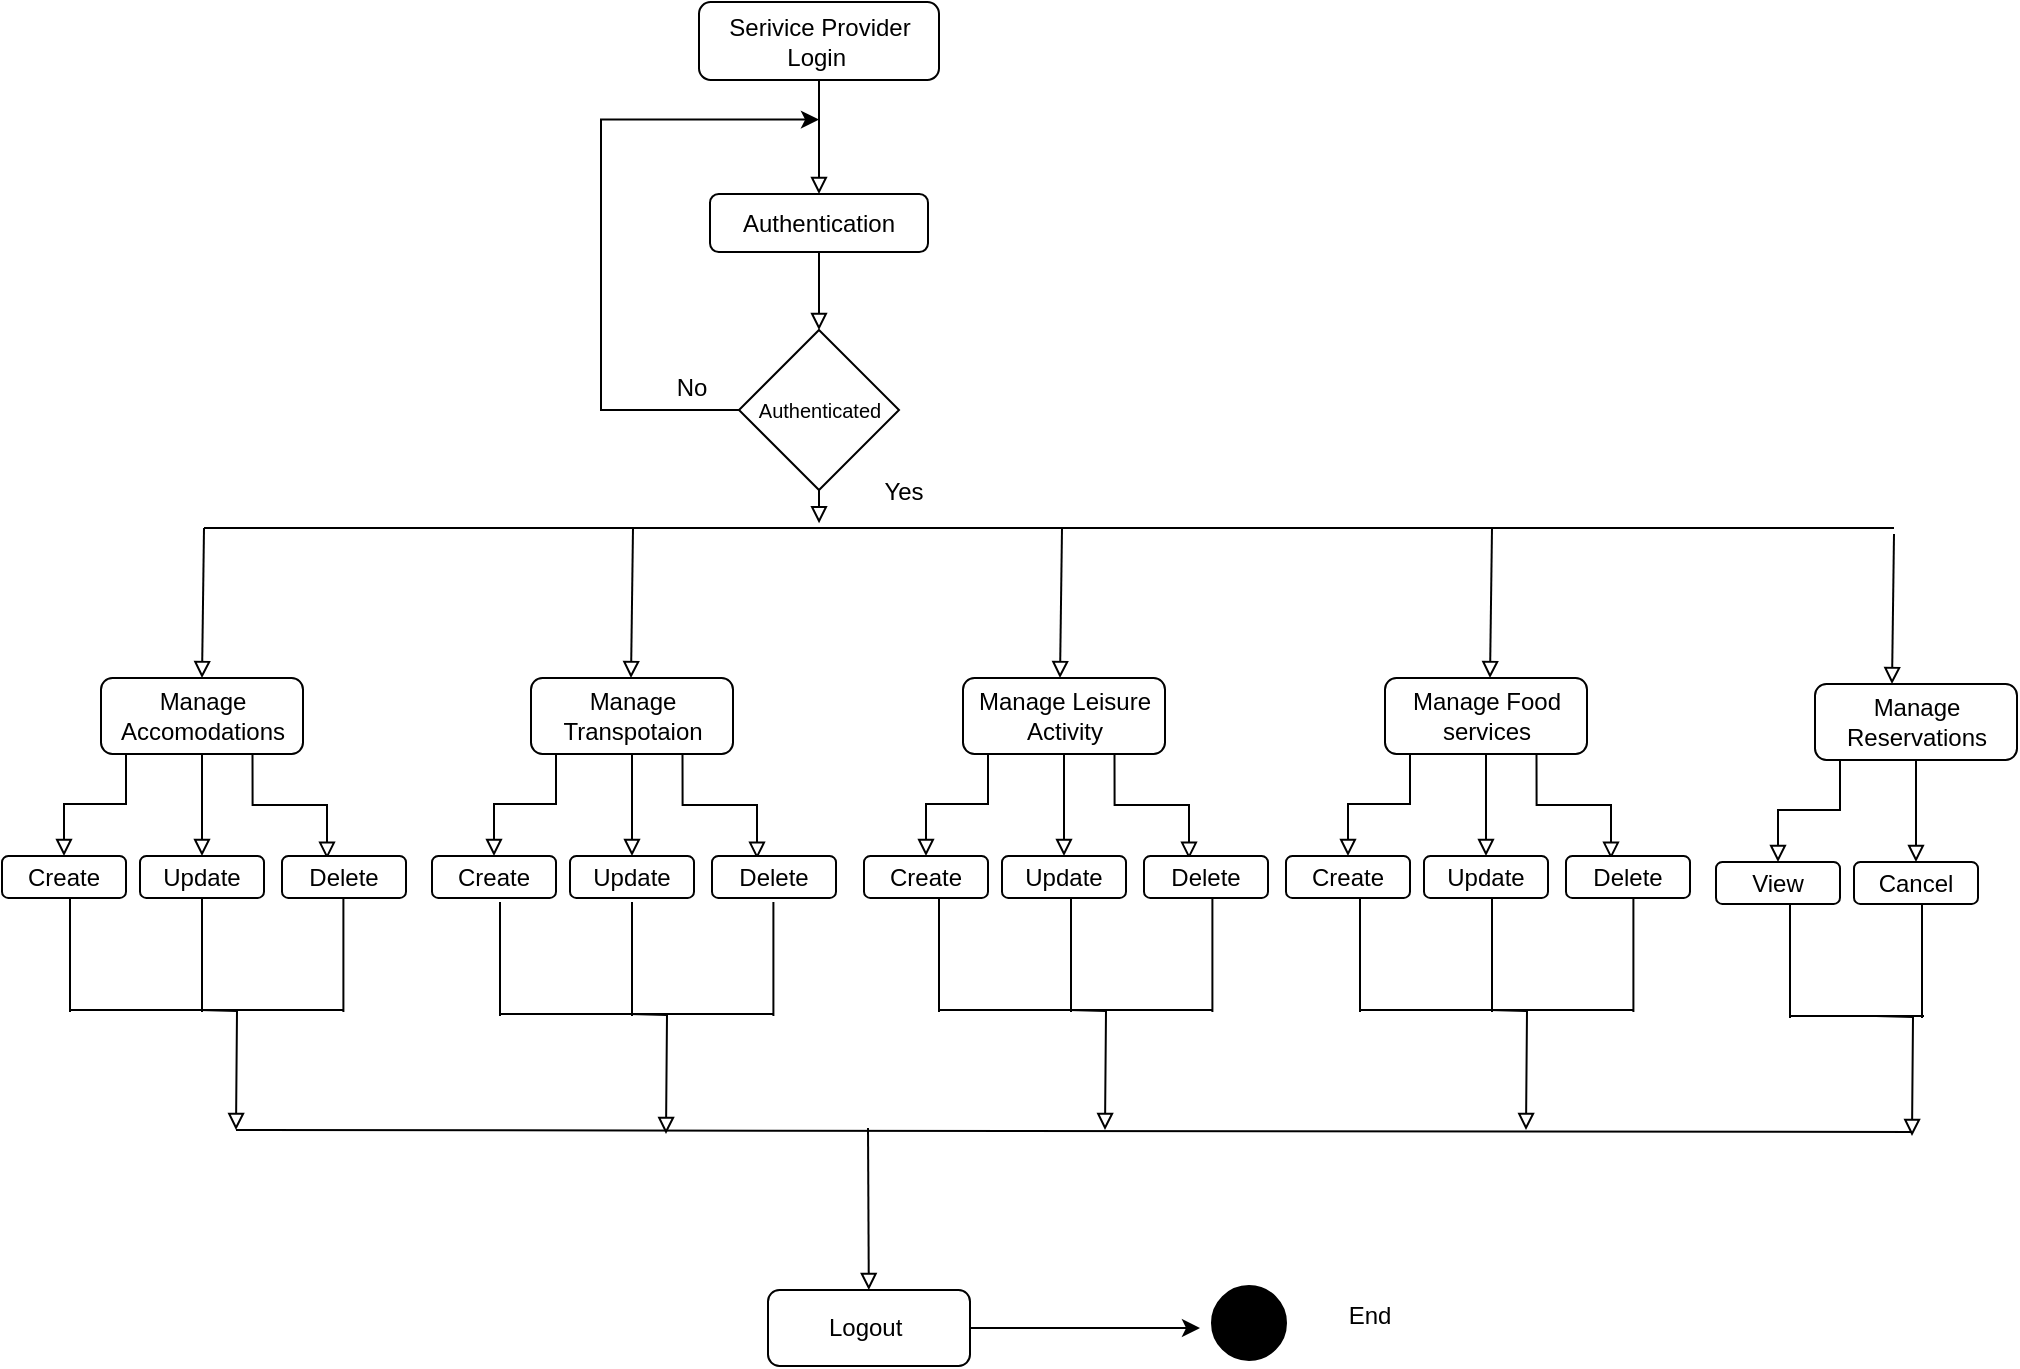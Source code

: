 <mxfile version="21.1.2" type="device">
  <diagram id="EMrtGi0U3tdq9u1__j4z" name="Page-1">
    <mxGraphModel dx="950" dy="59" grid="0" gridSize="10" guides="1" tooltips="1" connect="1" arrows="1" fold="1" page="1" pageScale="1" pageWidth="850" pageHeight="1100" math="0" shadow="0">
      <root>
        <mxCell id="0" />
        <mxCell id="1" parent="0" />
        <mxCell id="ZRSunYi8uTQ0CrSBALGP-197" style="edgeStyle=orthogonalEdgeStyle;rounded=0;orthogonalLoop=1;jettySize=auto;html=1;exitX=0.5;exitY=1;exitDx=0;exitDy=0;entryX=0.5;entryY=0;entryDx=0;entryDy=0;endArrow=block;endFill=0;" edge="1" parent="1" source="ZRSunYi8uTQ0CrSBALGP-195" target="ZRSunYi8uTQ0CrSBALGP-196">
          <mxGeometry relative="1" as="geometry" />
        </mxCell>
        <mxCell id="ZRSunYi8uTQ0CrSBALGP-195" value="Serivice Provider Login&amp;nbsp;" style="rounded=1;whiteSpace=wrap;html=1;" vertex="1" parent="1">
          <mxGeometry x="314.5" y="19" width="120" height="39" as="geometry" />
        </mxCell>
        <mxCell id="ZRSunYi8uTQ0CrSBALGP-199" style="edgeStyle=orthogonalEdgeStyle;rounded=0;orthogonalLoop=1;jettySize=auto;html=1;exitX=0.5;exitY=1;exitDx=0;exitDy=0;entryX=0.5;entryY=0;entryDx=0;entryDy=0;endArrow=block;endFill=0;" edge="1" parent="1" source="ZRSunYi8uTQ0CrSBALGP-196" target="ZRSunYi8uTQ0CrSBALGP-198">
          <mxGeometry relative="1" as="geometry" />
        </mxCell>
        <mxCell id="ZRSunYi8uTQ0CrSBALGP-196" value="Authentication" style="rounded=1;whiteSpace=wrap;html=1;" vertex="1" parent="1">
          <mxGeometry x="320" y="115" width="109" height="29" as="geometry" />
        </mxCell>
        <mxCell id="ZRSunYi8uTQ0CrSBALGP-200" style="edgeStyle=orthogonalEdgeStyle;rounded=0;orthogonalLoop=1;jettySize=auto;html=1;" edge="1" parent="1" source="ZRSunYi8uTQ0CrSBALGP-198">
          <mxGeometry relative="1" as="geometry">
            <mxPoint x="374.5" y="77.81" as="targetPoint" />
            <Array as="points">
              <mxPoint x="265.5" y="223" />
              <mxPoint x="265.5" y="78" />
            </Array>
          </mxGeometry>
        </mxCell>
        <mxCell id="ZRSunYi8uTQ0CrSBALGP-238" style="edgeStyle=orthogonalEdgeStyle;rounded=0;orthogonalLoop=1;jettySize=auto;html=1;exitX=0.5;exitY=1;exitDx=0;exitDy=0;endArrow=block;endFill=0;" edge="1" parent="1" source="ZRSunYi8uTQ0CrSBALGP-198">
          <mxGeometry relative="1" as="geometry">
            <mxPoint x="374.538" y="279.615" as="targetPoint" />
          </mxGeometry>
        </mxCell>
        <mxCell id="ZRSunYi8uTQ0CrSBALGP-198" value="&lt;font style=&quot;font-size: 10px;&quot;&gt;Authenticated&lt;/font&gt;" style="rhombus;whiteSpace=wrap;html=1;" vertex="1" parent="1">
          <mxGeometry x="334.5" y="183" width="80" height="80" as="geometry" />
        </mxCell>
        <mxCell id="ZRSunYi8uTQ0CrSBALGP-201" value="No" style="text;html=1;strokeColor=none;fillColor=none;align=center;verticalAlign=middle;whiteSpace=wrap;rounded=0;" vertex="1" parent="1">
          <mxGeometry x="280.5" y="197" width="60" height="30" as="geometry" />
        </mxCell>
        <mxCell id="ZRSunYi8uTQ0CrSBALGP-203" value="Yes" style="text;html=1;strokeColor=none;fillColor=none;align=center;verticalAlign=middle;whiteSpace=wrap;rounded=0;" vertex="1" parent="1">
          <mxGeometry x="386.5" y="249" width="60" height="30" as="geometry" />
        </mxCell>
        <mxCell id="ZRSunYi8uTQ0CrSBALGP-213" style="edgeStyle=orthogonalEdgeStyle;rounded=0;orthogonalLoop=1;jettySize=auto;html=1;exitX=0.5;exitY=1;exitDx=0;exitDy=0;entryX=0.5;entryY=0;entryDx=0;entryDy=0;endArrow=block;endFill=0;" edge="1" parent="1" source="ZRSunYi8uTQ0CrSBALGP-204" target="ZRSunYi8uTQ0CrSBALGP-209">
          <mxGeometry relative="1" as="geometry">
            <Array as="points">
              <mxPoint x="28" y="395" />
              <mxPoint x="28" y="420" />
              <mxPoint x="-3" y="420" />
            </Array>
          </mxGeometry>
        </mxCell>
        <mxCell id="ZRSunYi8uTQ0CrSBALGP-214" style="edgeStyle=orthogonalEdgeStyle;rounded=0;orthogonalLoop=1;jettySize=auto;html=1;exitX=0.5;exitY=1;exitDx=0;exitDy=0;entryX=0.5;entryY=0;entryDx=0;entryDy=0;endArrow=block;endFill=0;" edge="1" parent="1" source="ZRSunYi8uTQ0CrSBALGP-204" target="ZRSunYi8uTQ0CrSBALGP-210">
          <mxGeometry relative="1" as="geometry" />
        </mxCell>
        <mxCell id="ZRSunYi8uTQ0CrSBALGP-215" style="edgeStyle=orthogonalEdgeStyle;rounded=0;orthogonalLoop=1;jettySize=auto;html=1;exitX=0.75;exitY=1;exitDx=0;exitDy=0;entryX=0.363;entryY=0.068;entryDx=0;entryDy=0;entryPerimeter=0;endArrow=block;endFill=0;" edge="1" parent="1" source="ZRSunYi8uTQ0CrSBALGP-204" target="ZRSunYi8uTQ0CrSBALGP-211">
          <mxGeometry relative="1" as="geometry" />
        </mxCell>
        <mxCell id="ZRSunYi8uTQ0CrSBALGP-204" value="Manage Accomodations" style="rounded=1;whiteSpace=wrap;html=1;" vertex="1" parent="1">
          <mxGeometry x="15.5" y="357" width="101" height="38" as="geometry" />
        </mxCell>
        <mxCell id="ZRSunYi8uTQ0CrSBALGP-209" value="Create" style="rounded=1;whiteSpace=wrap;html=1;" vertex="1" parent="1">
          <mxGeometry x="-34" y="446" width="62" height="21" as="geometry" />
        </mxCell>
        <mxCell id="ZRSunYi8uTQ0CrSBALGP-210" value="Update" style="rounded=1;whiteSpace=wrap;html=1;" vertex="1" parent="1">
          <mxGeometry x="35" y="446" width="62" height="21" as="geometry" />
        </mxCell>
        <mxCell id="ZRSunYi8uTQ0CrSBALGP-211" value="Delete" style="rounded=1;whiteSpace=wrap;html=1;" vertex="1" parent="1">
          <mxGeometry x="106" y="446" width="62" height="21" as="geometry" />
        </mxCell>
        <mxCell id="ZRSunYi8uTQ0CrSBALGP-216" style="edgeStyle=orthogonalEdgeStyle;rounded=0;orthogonalLoop=1;jettySize=auto;html=1;exitX=0.5;exitY=1;exitDx=0;exitDy=0;entryX=0.5;entryY=0;entryDx=0;entryDy=0;endArrow=block;endFill=0;" edge="1" parent="1" source="ZRSunYi8uTQ0CrSBALGP-219" target="ZRSunYi8uTQ0CrSBALGP-220">
          <mxGeometry relative="1" as="geometry">
            <Array as="points">
              <mxPoint x="243" y="395" />
              <mxPoint x="243" y="420" />
              <mxPoint x="212" y="420" />
            </Array>
          </mxGeometry>
        </mxCell>
        <mxCell id="ZRSunYi8uTQ0CrSBALGP-217" style="edgeStyle=orthogonalEdgeStyle;rounded=0;orthogonalLoop=1;jettySize=auto;html=1;exitX=0.5;exitY=1;exitDx=0;exitDy=0;entryX=0.5;entryY=0;entryDx=0;entryDy=0;endArrow=block;endFill=0;" edge="1" parent="1" source="ZRSunYi8uTQ0CrSBALGP-219" target="ZRSunYi8uTQ0CrSBALGP-221">
          <mxGeometry relative="1" as="geometry" />
        </mxCell>
        <mxCell id="ZRSunYi8uTQ0CrSBALGP-218" style="edgeStyle=orthogonalEdgeStyle;rounded=0;orthogonalLoop=1;jettySize=auto;html=1;exitX=0.75;exitY=1;exitDx=0;exitDy=0;entryX=0.363;entryY=0.068;entryDx=0;entryDy=0;entryPerimeter=0;endArrow=block;endFill=0;" edge="1" parent="1" source="ZRSunYi8uTQ0CrSBALGP-219" target="ZRSunYi8uTQ0CrSBALGP-222">
          <mxGeometry relative="1" as="geometry" />
        </mxCell>
        <mxCell id="ZRSunYi8uTQ0CrSBALGP-219" value="Manage Transpotaion" style="rounded=1;whiteSpace=wrap;html=1;" vertex="1" parent="1">
          <mxGeometry x="230.5" y="357" width="101" height="38" as="geometry" />
        </mxCell>
        <mxCell id="ZRSunYi8uTQ0CrSBALGP-220" value="Create" style="rounded=1;whiteSpace=wrap;html=1;" vertex="1" parent="1">
          <mxGeometry x="181" y="446" width="62" height="21" as="geometry" />
        </mxCell>
        <mxCell id="ZRSunYi8uTQ0CrSBALGP-221" value="Update" style="rounded=1;whiteSpace=wrap;html=1;" vertex="1" parent="1">
          <mxGeometry x="250" y="446" width="62" height="21" as="geometry" />
        </mxCell>
        <mxCell id="ZRSunYi8uTQ0CrSBALGP-222" value="Delete" style="rounded=1;whiteSpace=wrap;html=1;" vertex="1" parent="1">
          <mxGeometry x="321" y="446" width="62" height="21" as="geometry" />
        </mxCell>
        <mxCell id="ZRSunYi8uTQ0CrSBALGP-223" style="edgeStyle=orthogonalEdgeStyle;rounded=0;orthogonalLoop=1;jettySize=auto;html=1;exitX=0.5;exitY=1;exitDx=0;exitDy=0;entryX=0.5;entryY=0;entryDx=0;entryDy=0;endArrow=block;endFill=0;" edge="1" parent="1" source="ZRSunYi8uTQ0CrSBALGP-226" target="ZRSunYi8uTQ0CrSBALGP-227">
          <mxGeometry relative="1" as="geometry">
            <Array as="points">
              <mxPoint x="459" y="395" />
              <mxPoint x="459" y="420" />
              <mxPoint x="428" y="420" />
            </Array>
          </mxGeometry>
        </mxCell>
        <mxCell id="ZRSunYi8uTQ0CrSBALGP-224" style="edgeStyle=orthogonalEdgeStyle;rounded=0;orthogonalLoop=1;jettySize=auto;html=1;exitX=0.5;exitY=1;exitDx=0;exitDy=0;entryX=0.5;entryY=0;entryDx=0;entryDy=0;endArrow=block;endFill=0;" edge="1" parent="1" source="ZRSunYi8uTQ0CrSBALGP-226" target="ZRSunYi8uTQ0CrSBALGP-228">
          <mxGeometry relative="1" as="geometry" />
        </mxCell>
        <mxCell id="ZRSunYi8uTQ0CrSBALGP-225" style="edgeStyle=orthogonalEdgeStyle;rounded=0;orthogonalLoop=1;jettySize=auto;html=1;exitX=0.75;exitY=1;exitDx=0;exitDy=0;entryX=0.363;entryY=0.068;entryDx=0;entryDy=0;entryPerimeter=0;endArrow=block;endFill=0;" edge="1" parent="1" source="ZRSunYi8uTQ0CrSBALGP-226" target="ZRSunYi8uTQ0CrSBALGP-229">
          <mxGeometry relative="1" as="geometry" />
        </mxCell>
        <mxCell id="ZRSunYi8uTQ0CrSBALGP-226" value="Manage Leisure Activity" style="rounded=1;whiteSpace=wrap;html=1;" vertex="1" parent="1">
          <mxGeometry x="446.5" y="357" width="101" height="38" as="geometry" />
        </mxCell>
        <mxCell id="ZRSunYi8uTQ0CrSBALGP-227" value="Create" style="rounded=1;whiteSpace=wrap;html=1;" vertex="1" parent="1">
          <mxGeometry x="397" y="446" width="62" height="21" as="geometry" />
        </mxCell>
        <mxCell id="ZRSunYi8uTQ0CrSBALGP-228" value="Update" style="rounded=1;whiteSpace=wrap;html=1;" vertex="1" parent="1">
          <mxGeometry x="466" y="446" width="62" height="21" as="geometry" />
        </mxCell>
        <mxCell id="ZRSunYi8uTQ0CrSBALGP-229" value="Delete" style="rounded=1;whiteSpace=wrap;html=1;" vertex="1" parent="1">
          <mxGeometry x="537" y="446" width="62" height="21" as="geometry" />
        </mxCell>
        <mxCell id="ZRSunYi8uTQ0CrSBALGP-230" style="edgeStyle=orthogonalEdgeStyle;rounded=0;orthogonalLoop=1;jettySize=auto;html=1;exitX=0.5;exitY=1;exitDx=0;exitDy=0;entryX=0.5;entryY=0;entryDx=0;entryDy=0;endArrow=block;endFill=0;" edge="1" parent="1" source="ZRSunYi8uTQ0CrSBALGP-233" target="ZRSunYi8uTQ0CrSBALGP-234">
          <mxGeometry relative="1" as="geometry">
            <Array as="points">
              <mxPoint x="670" y="395" />
              <mxPoint x="670" y="420" />
              <mxPoint x="639" y="420" />
            </Array>
          </mxGeometry>
        </mxCell>
        <mxCell id="ZRSunYi8uTQ0CrSBALGP-231" style="edgeStyle=orthogonalEdgeStyle;rounded=0;orthogonalLoop=1;jettySize=auto;html=1;exitX=0.5;exitY=1;exitDx=0;exitDy=0;entryX=0.5;entryY=0;entryDx=0;entryDy=0;endArrow=block;endFill=0;" edge="1" parent="1" source="ZRSunYi8uTQ0CrSBALGP-233" target="ZRSunYi8uTQ0CrSBALGP-235">
          <mxGeometry relative="1" as="geometry" />
        </mxCell>
        <mxCell id="ZRSunYi8uTQ0CrSBALGP-232" style="edgeStyle=orthogonalEdgeStyle;rounded=0;orthogonalLoop=1;jettySize=auto;html=1;exitX=0.75;exitY=1;exitDx=0;exitDy=0;entryX=0.363;entryY=0.068;entryDx=0;entryDy=0;entryPerimeter=0;endArrow=block;endFill=0;" edge="1" parent="1" source="ZRSunYi8uTQ0CrSBALGP-233" target="ZRSunYi8uTQ0CrSBALGP-236">
          <mxGeometry relative="1" as="geometry" />
        </mxCell>
        <mxCell id="ZRSunYi8uTQ0CrSBALGP-233" value="Manage Food services" style="rounded=1;whiteSpace=wrap;html=1;" vertex="1" parent="1">
          <mxGeometry x="657.5" y="357" width="101" height="38" as="geometry" />
        </mxCell>
        <mxCell id="ZRSunYi8uTQ0CrSBALGP-234" value="Create" style="rounded=1;whiteSpace=wrap;html=1;" vertex="1" parent="1">
          <mxGeometry x="608" y="446" width="62" height="21" as="geometry" />
        </mxCell>
        <mxCell id="ZRSunYi8uTQ0CrSBALGP-235" value="Update" style="rounded=1;whiteSpace=wrap;html=1;" vertex="1" parent="1">
          <mxGeometry x="677" y="446" width="62" height="21" as="geometry" />
        </mxCell>
        <mxCell id="ZRSunYi8uTQ0CrSBALGP-236" value="Delete" style="rounded=1;whiteSpace=wrap;html=1;" vertex="1" parent="1">
          <mxGeometry x="748" y="446" width="62" height="21" as="geometry" />
        </mxCell>
        <mxCell id="ZRSunYi8uTQ0CrSBALGP-237" value="" style="endArrow=none;html=1;rounded=0;" edge="1" parent="1">
          <mxGeometry width="50" height="50" relative="1" as="geometry">
            <mxPoint x="67" y="282" as="sourcePoint" />
            <mxPoint x="912" y="282" as="targetPoint" />
          </mxGeometry>
        </mxCell>
        <mxCell id="ZRSunYi8uTQ0CrSBALGP-240" value="" style="endArrow=block;html=1;rounded=0;entryX=0.5;entryY=0;entryDx=0;entryDy=0;endFill=0;" edge="1" parent="1" target="ZRSunYi8uTQ0CrSBALGP-204">
          <mxGeometry width="50" height="50" relative="1" as="geometry">
            <mxPoint x="67" y="282" as="sourcePoint" />
            <mxPoint x="413" y="332" as="targetPoint" />
          </mxGeometry>
        </mxCell>
        <mxCell id="ZRSunYi8uTQ0CrSBALGP-241" value="" style="endArrow=block;html=1;rounded=0;entryX=0.5;entryY=0;entryDx=0;entryDy=0;endFill=0;" edge="1" parent="1">
          <mxGeometry width="50" height="50" relative="1" as="geometry">
            <mxPoint x="281.5" y="282" as="sourcePoint" />
            <mxPoint x="280.5" y="357" as="targetPoint" />
          </mxGeometry>
        </mxCell>
        <mxCell id="ZRSunYi8uTQ0CrSBALGP-242" value="" style="endArrow=block;html=1;rounded=0;entryX=0.5;entryY=0;entryDx=0;entryDy=0;endFill=0;" edge="1" parent="1">
          <mxGeometry width="50" height="50" relative="1" as="geometry">
            <mxPoint x="496" y="282" as="sourcePoint" />
            <mxPoint x="495" y="357" as="targetPoint" />
          </mxGeometry>
        </mxCell>
        <mxCell id="ZRSunYi8uTQ0CrSBALGP-243" value="" style="endArrow=block;html=1;rounded=0;entryX=0.5;entryY=0;entryDx=0;entryDy=0;endFill=0;" edge="1" parent="1">
          <mxGeometry width="50" height="50" relative="1" as="geometry">
            <mxPoint x="711" y="282" as="sourcePoint" />
            <mxPoint x="710" y="357" as="targetPoint" />
          </mxGeometry>
        </mxCell>
        <mxCell id="ZRSunYi8uTQ0CrSBALGP-244" value="" style="endArrow=none;html=1;rounded=0;" edge="1" parent="1">
          <mxGeometry width="50" height="50" relative="1" as="geometry">
            <mxPoint x="83" y="583" as="sourcePoint" />
            <mxPoint x="921" y="584" as="targetPoint" />
          </mxGeometry>
        </mxCell>
        <mxCell id="ZRSunYi8uTQ0CrSBALGP-247" value="" style="endArrow=none;html=1;rounded=0;entryX=0.5;entryY=1;entryDx=0;entryDy=0;" edge="1" parent="1" target="ZRSunYi8uTQ0CrSBALGP-210">
          <mxGeometry width="50" height="50" relative="1" as="geometry">
            <mxPoint x="66" y="524" as="sourcePoint" />
            <mxPoint x="245" y="547" as="targetPoint" />
          </mxGeometry>
        </mxCell>
        <mxCell id="ZRSunYi8uTQ0CrSBALGP-248" value="" style="endArrow=none;html=1;rounded=0;entryX=0.5;entryY=1;entryDx=0;entryDy=0;" edge="1" parent="1">
          <mxGeometry width="50" height="50" relative="1" as="geometry">
            <mxPoint x="136.7" y="524" as="sourcePoint" />
            <mxPoint x="136.7" y="467" as="targetPoint" />
          </mxGeometry>
        </mxCell>
        <mxCell id="ZRSunYi8uTQ0CrSBALGP-249" value="" style="endArrow=none;html=1;rounded=0;entryX=0.5;entryY=1;entryDx=0;entryDy=0;" edge="1" parent="1">
          <mxGeometry width="50" height="50" relative="1" as="geometry">
            <mxPoint y="524" as="sourcePoint" />
            <mxPoint y="467" as="targetPoint" />
          </mxGeometry>
        </mxCell>
        <mxCell id="ZRSunYi8uTQ0CrSBALGP-250" value="" style="endArrow=none;html=1;rounded=0;" edge="1" parent="1">
          <mxGeometry width="50" height="50" relative="1" as="geometry">
            <mxPoint y="523" as="sourcePoint" />
            <mxPoint x="137" y="523" as="targetPoint" />
          </mxGeometry>
        </mxCell>
        <mxCell id="ZRSunYi8uTQ0CrSBALGP-251" value="" style="endArrow=block;html=1;rounded=0;edgeStyle=orthogonalEdgeStyle;endFill=0;" edge="1" parent="1">
          <mxGeometry width="50" height="50" relative="1" as="geometry">
            <mxPoint x="65" y="523" as="sourcePoint" />
            <mxPoint x="83" y="583" as="targetPoint" />
          </mxGeometry>
        </mxCell>
        <mxCell id="ZRSunYi8uTQ0CrSBALGP-252" value="" style="endArrow=none;html=1;rounded=0;entryX=0.5;entryY=1;entryDx=0;entryDy=0;" edge="1" parent="1">
          <mxGeometry width="50" height="50" relative="1" as="geometry">
            <mxPoint x="281" y="526" as="sourcePoint" />
            <mxPoint x="281" y="469" as="targetPoint" />
          </mxGeometry>
        </mxCell>
        <mxCell id="ZRSunYi8uTQ0CrSBALGP-253" value="" style="endArrow=none;html=1;rounded=0;entryX=0.5;entryY=1;entryDx=0;entryDy=0;" edge="1" parent="1">
          <mxGeometry width="50" height="50" relative="1" as="geometry">
            <mxPoint x="351.7" y="526" as="sourcePoint" />
            <mxPoint x="351.7" y="469" as="targetPoint" />
          </mxGeometry>
        </mxCell>
        <mxCell id="ZRSunYi8uTQ0CrSBALGP-254" value="" style="endArrow=none;html=1;rounded=0;entryX=0.5;entryY=1;entryDx=0;entryDy=0;" edge="1" parent="1">
          <mxGeometry width="50" height="50" relative="1" as="geometry">
            <mxPoint x="215" y="526" as="sourcePoint" />
            <mxPoint x="215" y="469" as="targetPoint" />
          </mxGeometry>
        </mxCell>
        <mxCell id="ZRSunYi8uTQ0CrSBALGP-255" value="" style="endArrow=none;html=1;rounded=0;" edge="1" parent="1">
          <mxGeometry width="50" height="50" relative="1" as="geometry">
            <mxPoint x="215" y="525" as="sourcePoint" />
            <mxPoint x="352" y="525" as="targetPoint" />
          </mxGeometry>
        </mxCell>
        <mxCell id="ZRSunYi8uTQ0CrSBALGP-256" value="" style="endArrow=block;html=1;rounded=0;edgeStyle=orthogonalEdgeStyle;endFill=0;" edge="1" parent="1">
          <mxGeometry width="50" height="50" relative="1" as="geometry">
            <mxPoint x="280" y="525" as="sourcePoint" />
            <mxPoint x="298" y="585" as="targetPoint" />
          </mxGeometry>
        </mxCell>
        <mxCell id="ZRSunYi8uTQ0CrSBALGP-257" value="" style="endArrow=none;html=1;rounded=0;entryX=0.5;entryY=1;entryDx=0;entryDy=0;fontStyle=1" edge="1" parent="1">
          <mxGeometry width="50" height="50" relative="1" as="geometry">
            <mxPoint x="500.5" y="524" as="sourcePoint" />
            <mxPoint x="500.5" y="467" as="targetPoint" />
          </mxGeometry>
        </mxCell>
        <mxCell id="ZRSunYi8uTQ0CrSBALGP-258" value="" style="endArrow=none;html=1;rounded=0;entryX=0.5;entryY=1;entryDx=0;entryDy=0;fontStyle=1" edge="1" parent="1">
          <mxGeometry width="50" height="50" relative="1" as="geometry">
            <mxPoint x="571.2" y="524" as="sourcePoint" />
            <mxPoint x="571.2" y="467" as="targetPoint" />
          </mxGeometry>
        </mxCell>
        <mxCell id="ZRSunYi8uTQ0CrSBALGP-259" value="" style="endArrow=none;html=1;rounded=0;entryX=0.5;entryY=1;entryDx=0;entryDy=0;fontStyle=1" edge="1" parent="1">
          <mxGeometry width="50" height="50" relative="1" as="geometry">
            <mxPoint x="434.5" y="524" as="sourcePoint" />
            <mxPoint x="434.5" y="467" as="targetPoint" />
          </mxGeometry>
        </mxCell>
        <mxCell id="ZRSunYi8uTQ0CrSBALGP-260" value="" style="endArrow=none;html=1;rounded=0;fontStyle=1" edge="1" parent="1">
          <mxGeometry width="50" height="50" relative="1" as="geometry">
            <mxPoint x="434.5" y="523" as="sourcePoint" />
            <mxPoint x="571.5" y="523" as="targetPoint" />
          </mxGeometry>
        </mxCell>
        <mxCell id="ZRSunYi8uTQ0CrSBALGP-261" value="" style="endArrow=block;html=1;rounded=0;edgeStyle=orthogonalEdgeStyle;fontStyle=1;endFill=0;" edge="1" parent="1">
          <mxGeometry width="50" height="50" relative="1" as="geometry">
            <mxPoint x="499.5" y="523" as="sourcePoint" />
            <mxPoint x="517.5" y="583" as="targetPoint" />
          </mxGeometry>
        </mxCell>
        <mxCell id="ZRSunYi8uTQ0CrSBALGP-262" value="" style="endArrow=none;html=1;rounded=0;entryX=0.5;entryY=1;entryDx=0;entryDy=0;" edge="1" parent="1">
          <mxGeometry width="50" height="50" relative="1" as="geometry">
            <mxPoint x="711" y="524" as="sourcePoint" />
            <mxPoint x="711" y="467" as="targetPoint" />
          </mxGeometry>
        </mxCell>
        <mxCell id="ZRSunYi8uTQ0CrSBALGP-263" value="" style="endArrow=none;html=1;rounded=0;entryX=0.5;entryY=1;entryDx=0;entryDy=0;" edge="1" parent="1">
          <mxGeometry width="50" height="50" relative="1" as="geometry">
            <mxPoint x="781.7" y="524" as="sourcePoint" />
            <mxPoint x="781.7" y="467" as="targetPoint" />
          </mxGeometry>
        </mxCell>
        <mxCell id="ZRSunYi8uTQ0CrSBALGP-264" value="" style="endArrow=none;html=1;rounded=0;entryX=0.5;entryY=1;entryDx=0;entryDy=0;" edge="1" parent="1">
          <mxGeometry width="50" height="50" relative="1" as="geometry">
            <mxPoint x="645" y="524" as="sourcePoint" />
            <mxPoint x="645" y="467" as="targetPoint" />
          </mxGeometry>
        </mxCell>
        <mxCell id="ZRSunYi8uTQ0CrSBALGP-265" value="" style="endArrow=none;html=1;rounded=0;" edge="1" parent="1">
          <mxGeometry width="50" height="50" relative="1" as="geometry">
            <mxPoint x="645" y="523" as="sourcePoint" />
            <mxPoint x="782" y="523" as="targetPoint" />
          </mxGeometry>
        </mxCell>
        <mxCell id="ZRSunYi8uTQ0CrSBALGP-266" value="" style="endArrow=block;html=1;rounded=0;edgeStyle=orthogonalEdgeStyle;endFill=0;" edge="1" parent="1">
          <mxGeometry width="50" height="50" relative="1" as="geometry">
            <mxPoint x="710" y="523" as="sourcePoint" />
            <mxPoint x="728" y="583" as="targetPoint" />
          </mxGeometry>
        </mxCell>
        <mxCell id="ZRSunYi8uTQ0CrSBALGP-267" value="Logout&amp;nbsp;" style="rounded=1;whiteSpace=wrap;html=1;" vertex="1" parent="1">
          <mxGeometry x="349" y="663" width="101" height="38" as="geometry" />
        </mxCell>
        <mxCell id="ZRSunYi8uTQ0CrSBALGP-268" value="" style="endArrow=block;html=1;rounded=0;endFill=0;" edge="1" parent="1" target="ZRSunYi8uTQ0CrSBALGP-267">
          <mxGeometry width="50" height="50" relative="1" as="geometry">
            <mxPoint x="399" y="582" as="sourcePoint" />
            <mxPoint x="420" y="462" as="targetPoint" />
          </mxGeometry>
        </mxCell>
        <mxCell id="ZRSunYi8uTQ0CrSBALGP-269" value="" style="ellipse;whiteSpace=wrap;html=1;aspect=fixed;fillColor=#000000;" vertex="1" parent="1">
          <mxGeometry x="571" y="661" width="37" height="37" as="geometry" />
        </mxCell>
        <mxCell id="ZRSunYi8uTQ0CrSBALGP-270" value="" style="endArrow=classic;html=1;rounded=0;exitX=1;exitY=0.5;exitDx=0;exitDy=0;" edge="1" parent="1" source="ZRSunYi8uTQ0CrSBALGP-267">
          <mxGeometry width="50" height="50" relative="1" as="geometry">
            <mxPoint x="446" y="490" as="sourcePoint" />
            <mxPoint x="565" y="682" as="targetPoint" />
          </mxGeometry>
        </mxCell>
        <mxCell id="ZRSunYi8uTQ0CrSBALGP-272" value="End" style="text;html=1;strokeColor=none;fillColor=none;align=center;verticalAlign=middle;whiteSpace=wrap;rounded=0;" vertex="1" parent="1">
          <mxGeometry x="620" y="661" width="60" height="30" as="geometry" />
        </mxCell>
        <mxCell id="ZRSunYi8uTQ0CrSBALGP-273" style="edgeStyle=orthogonalEdgeStyle;rounded=0;orthogonalLoop=1;jettySize=auto;html=1;exitX=0.5;exitY=1;exitDx=0;exitDy=0;entryX=0.5;entryY=0;entryDx=0;entryDy=0;endArrow=block;endFill=0;" edge="1" parent="1" source="ZRSunYi8uTQ0CrSBALGP-276" target="ZRSunYi8uTQ0CrSBALGP-277">
          <mxGeometry relative="1" as="geometry">
            <Array as="points">
              <mxPoint x="885" y="398" />
              <mxPoint x="885" y="423" />
              <mxPoint x="854" y="423" />
            </Array>
          </mxGeometry>
        </mxCell>
        <mxCell id="ZRSunYi8uTQ0CrSBALGP-274" style="edgeStyle=orthogonalEdgeStyle;rounded=0;orthogonalLoop=1;jettySize=auto;html=1;exitX=0.5;exitY=1;exitDx=0;exitDy=0;entryX=0.5;entryY=0;entryDx=0;entryDy=0;endArrow=block;endFill=0;" edge="1" parent="1" source="ZRSunYi8uTQ0CrSBALGP-276" target="ZRSunYi8uTQ0CrSBALGP-278">
          <mxGeometry relative="1" as="geometry" />
        </mxCell>
        <mxCell id="ZRSunYi8uTQ0CrSBALGP-276" value="Manage Reservations" style="rounded=1;whiteSpace=wrap;html=1;" vertex="1" parent="1">
          <mxGeometry x="872.5" y="360" width="101" height="38" as="geometry" />
        </mxCell>
        <mxCell id="ZRSunYi8uTQ0CrSBALGP-277" value="View" style="rounded=1;whiteSpace=wrap;html=1;" vertex="1" parent="1">
          <mxGeometry x="823" y="449" width="62" height="21" as="geometry" />
        </mxCell>
        <mxCell id="ZRSunYi8uTQ0CrSBALGP-278" value="Cancel" style="rounded=1;whiteSpace=wrap;html=1;" vertex="1" parent="1">
          <mxGeometry x="892" y="449" width="62" height="21" as="geometry" />
        </mxCell>
        <mxCell id="ZRSunYi8uTQ0CrSBALGP-279" value="" style="endArrow=none;html=1;rounded=0;entryX=0.5;entryY=1;entryDx=0;entryDy=0;" edge="1" parent="1">
          <mxGeometry width="50" height="50" relative="1" as="geometry">
            <mxPoint x="926" y="527" as="sourcePoint" />
            <mxPoint x="926" y="470" as="targetPoint" />
          </mxGeometry>
        </mxCell>
        <mxCell id="ZRSunYi8uTQ0CrSBALGP-281" value="" style="endArrow=none;html=1;rounded=0;entryX=0.5;entryY=1;entryDx=0;entryDy=0;" edge="1" parent="1">
          <mxGeometry width="50" height="50" relative="1" as="geometry">
            <mxPoint x="860" y="527" as="sourcePoint" />
            <mxPoint x="860" y="470" as="targetPoint" />
          </mxGeometry>
        </mxCell>
        <mxCell id="ZRSunYi8uTQ0CrSBALGP-282" value="" style="endArrow=none;html=1;rounded=0;" edge="1" parent="1">
          <mxGeometry width="50" height="50" relative="1" as="geometry">
            <mxPoint x="860" y="526" as="sourcePoint" />
            <mxPoint x="927" y="526" as="targetPoint" />
          </mxGeometry>
        </mxCell>
        <mxCell id="ZRSunYi8uTQ0CrSBALGP-283" value="" style="endArrow=block;html=1;rounded=0;edgeStyle=orthogonalEdgeStyle;endFill=0;" edge="1" parent="1">
          <mxGeometry width="50" height="50" relative="1" as="geometry">
            <mxPoint x="903" y="526" as="sourcePoint" />
            <mxPoint x="921" y="586" as="targetPoint" />
          </mxGeometry>
        </mxCell>
        <mxCell id="ZRSunYi8uTQ0CrSBALGP-285" value="" style="endArrow=block;html=1;rounded=0;entryX=0.5;entryY=0;entryDx=0;entryDy=0;endFill=0;" edge="1" parent="1">
          <mxGeometry width="50" height="50" relative="1" as="geometry">
            <mxPoint x="912" y="285" as="sourcePoint" />
            <mxPoint x="911" y="360" as="targetPoint" />
          </mxGeometry>
        </mxCell>
      </root>
    </mxGraphModel>
  </diagram>
</mxfile>
